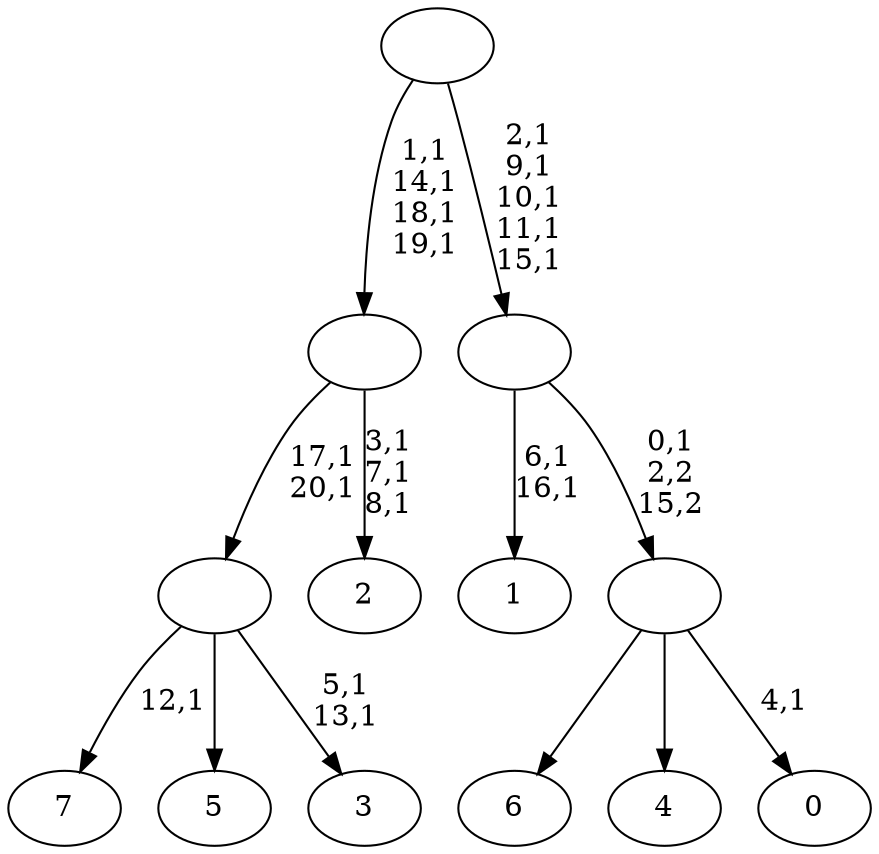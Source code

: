 digraph T {
	29 [label="7"]
	27 [label="6"]
	26 [label="5"]
	25 [label="4"]
	24 [label="3"]
	21 [label=""]
	19 [label="2"]
	15 [label=""]
	11 [label="1"]
	8 [label="0"]
	6 [label=""]
	5 [label=""]
	0 [label=""]
	21 -> 24 [label="5,1\n13,1"]
	21 -> 29 [label="12,1"]
	21 -> 26 [label=""]
	15 -> 19 [label="3,1\n7,1\n8,1"]
	15 -> 21 [label="17,1\n20,1"]
	6 -> 8 [label="4,1"]
	6 -> 27 [label=""]
	6 -> 25 [label=""]
	5 -> 11 [label="6,1\n16,1"]
	5 -> 6 [label="0,1\n2,2\n15,2"]
	0 -> 5 [label="2,1\n9,1\n10,1\n11,1\n15,1"]
	0 -> 15 [label="1,1\n14,1\n18,1\n19,1"]
}
